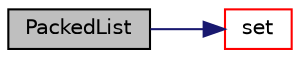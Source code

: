 digraph "PackedList"
{
  bgcolor="transparent";
  edge [fontname="Helvetica",fontsize="10",labelfontname="Helvetica",labelfontsize="10"];
  node [fontname="Helvetica",fontsize="10",shape=record];
  rankdir="LR";
  Node1 [label="PackedList",height=0.2,width=0.4,color="black", fillcolor="grey75", style="filled", fontcolor="black"];
  Node1 -> Node2 [color="midnightblue",fontsize="10",style="solid",fontname="Helvetica"];
  Node2 [label="set",height=0.2,width=0.4,color="red",URL="$a01745.html#a1e80e19c7a6f7b49c8cb0e68ea033017",tooltip="Set value at index I. Return true if value changed. "];
}

